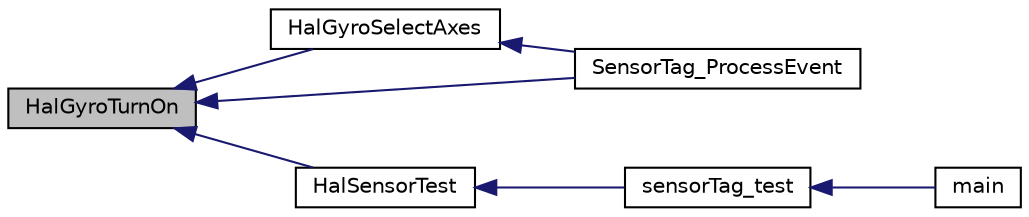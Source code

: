 digraph "HalGyroTurnOn"
{
  edge [fontname="Helvetica",fontsize="10",labelfontname="Helvetica",labelfontsize="10"];
  node [fontname="Helvetica",fontsize="10",shape=record];
  rankdir="LR";
  Node1 [label="HalGyroTurnOn",height=0.2,width=0.4,color="black", fillcolor="grey75", style="filled" fontcolor="black"];
  Node1 -> Node2 [dir="back",color="midnightblue",fontsize="10",style="solid",fontname="Helvetica"];
  Node2 [label="HalGyroSelectAxes",height=0.2,width=0.4,color="black", fillcolor="white", style="filled",URL="$_c_c2541_s_t_2hal__gyro_8h.html#aad86416f2fb0cf38892f349a14795c18"];
  Node2 -> Node3 [dir="back",color="midnightblue",fontsize="10",style="solid",fontname="Helvetica"];
  Node3 [label="SensorTag_ProcessEvent",height=0.2,width=0.4,color="black", fillcolor="white", style="filled",URL="$sensor_tag_8h.html#aedf9259e6d4dfcd83780b78d1c9f9934"];
  Node1 -> Node4 [dir="back",color="midnightblue",fontsize="10",style="solid",fontname="Helvetica"];
  Node4 [label="HalSensorTest",height=0.2,width=0.4,color="black", fillcolor="white", style="filled",URL="$hal__sensor_8h.html#a330e5282e939c9a9ce3da25deea7bcde"];
  Node4 -> Node5 [dir="back",color="midnightblue",fontsize="10",style="solid",fontname="Helvetica"];
  Node5 [label="sensorTag_test",height=0.2,width=0.4,color="black", fillcolor="white", style="filled",URL="$sensor_tag_8h.html#a00d52fc1eb53db85977f7076d2a82eb7"];
  Node5 -> Node6 [dir="back",color="midnightblue",fontsize="10",style="solid",fontname="Helvetica"];
  Node6 [label="main",height=0.2,width=0.4,color="black", fillcolor="white", style="filled",URL="$_sensor_tag___main_8c.html#a840291bc02cba5474a4cb46a9b9566fe"];
  Node1 -> Node3 [dir="back",color="midnightblue",fontsize="10",style="solid",fontname="Helvetica"];
}
